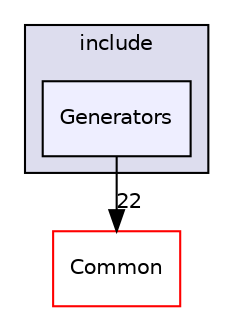 digraph "/home/travis/build/AliceO2Group/AliceO2/Generators/include/Generators" {
  bgcolor=transparent;
  compound=true
  node [ fontsize="10", fontname="Helvetica"];
  edge [ labelfontsize="10", labelfontname="Helvetica"];
  subgraph clusterdir_dc16c1a7f621fbfbc9e5d9a781b7ebe8 {
    graph [ bgcolor="#ddddee", pencolor="black", label="include" fontname="Helvetica", fontsize="10", URL="dir_dc16c1a7f621fbfbc9e5d9a781b7ebe8.html"]
  dir_ce5fc3cf909a28bf516a9af697270792 [shape=box, label="Generators", style="filled", fillcolor="#eeeeff", pencolor="black", URL="dir_ce5fc3cf909a28bf516a9af697270792.html"];
  }
  dir_4ab6b4cc6a7edbff49100e9123df213f [shape=box label="Common" color="red" URL="dir_4ab6b4cc6a7edbff49100e9123df213f.html"];
  dir_ce5fc3cf909a28bf516a9af697270792->dir_4ab6b4cc6a7edbff49100e9123df213f [headlabel="22", labeldistance=1.5 headhref="dir_000738_000036.html"];
}
